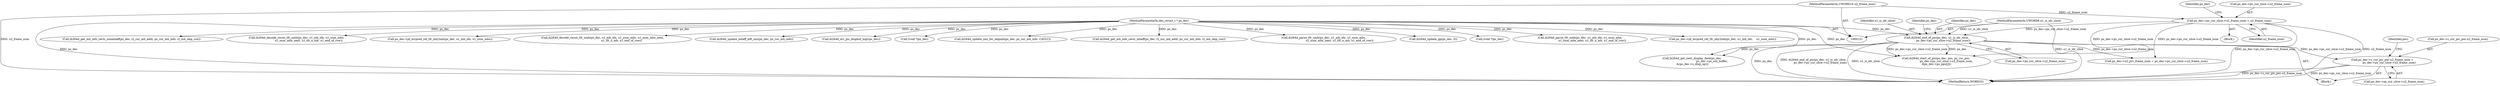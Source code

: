 digraph "0_Android_9a00f562a612d56e7b2b989d168647db900ba6cf@pointer" {
"1000257" [label="(Call,ps_dec->s_cur_pic_poc.u2_frame_num =\n                ps_dec->ps_cur_slice->u2_frame_num)"];
"1000249" [label="(Call,ih264d_end_of_pic(ps_dec, u1_is_idr_slice,\n                ps_dec->ps_cur_slice->u2_frame_num))"];
"1000132" [label="(MethodParameterIn,dec_struct_t * ps_dec)"];
"1000134" [label="(MethodParameterIn,UWORD8 u1_is_idr_slice)"];
"1000236" [label="(Call,ps_dec->ps_cur_slice->u2_frame_num = u2_frame_num)"];
"1000135" [label="(MethodParameterIn,UWORD16 u2_frame_num)"];
"1001313" [label="(Call,ps_dec->pf_mvpred_ref_tfr_nby2mb(ps_dec, u1_mb_idx, u1_num_mbs))"];
"1000251" [label="(Identifier,u1_is_idr_slice)"];
"1000242" [label="(Identifier,u2_frame_num)"];
"1000273" [label="(Identifier,poc)"];
"1000249" [label="(Call,ih264d_end_of_pic(ps_dec, u1_is_idr_slice,\n                ps_dec->ps_cur_slice->u2_frame_num))"];
"1000237" [label="(Call,ps_dec->ps_cur_slice->u2_frame_num)"];
"1001351" [label="(Call,ih264d_decode_recon_tfr_nmb(ps_dec, u1_mb_idx, u1_num_mbs, u1_num_mbs_next,\n                                            u1_tfr_n_mb, u1_end_of_row))"];
"1001450" [label="(MethodReturn,WORD32)"];
"1000392" [label="(Call,ih264d_start_of_pic(ps_dec, poc, ps_cur_poc,\n                        ps_dec->ps_cur_slice->u2_frame_num,\n &ps_dec->ps_pps[j]))"];
"1001254" [label="(Call,ih264d_update_mbaff_left_nnz(ps_dec, ps_cur_mb_info))"];
"1000207" [label="(Call,ih264d_err_pic_dispbuf_mgr(ps_dec))"];
"1000924" [label="(Call,ps_dec->u2_prv_frame_num = ps_dec->ps_cur_slice->u2_frame_num)"];
"1000258" [label="(Call,ps_dec->s_cur_pic_poc.u2_frame_num)"];
"1000134" [label="(MethodParameterIn,UWORD8 u1_is_idr_slice)"];
"1000431" [label="(Call,ih264d_get_next_display_field(ps_dec,\n                                              ps_dec->ps_out_buffer,\n &(ps_dec->s_disp_op)))"];
"1000252" [label="(Call,ps_dec->ps_cur_slice->u2_frame_num)"];
"1000486" [label="(Call,(void *)ps_dec)"];
"1000248" [label="(Block,)"];
"1000235" [label="(Block,)"];
"1000260" [label="(Identifier,ps_dec)"];
"1000135" [label="(MethodParameterIn,UWORD16 u2_frame_num)"];
"1001226" [label="(Call,ih264d_update_nnz_for_skipmb(ps_dec, ps_cur_mb_info, CAVLC))"];
"1001155" [label="(Call,ih264d_get_mb_info_cavlc_mbaff(ps_dec, i2_cur_mb_addr, ps_cur_mb_info, i2_mb_skip_run))"];
"1000246" [label="(Identifier,ps_dec)"];
"1000236" [label="(Call,ps_dec->ps_cur_slice->u2_frame_num = u2_frame_num)"];
"1001337" [label="(Call,ih264d_parse_tfr_nmb(ps_dec, u1_mb_idx, u1_num_mbs,\n                                     u1_num_mbs_next, u1_tfr_n_mb, u1_end_of_row))"];
"1001057" [label="(Call,ih264d_update_qp(ps_dec, 0))"];
"1000263" [label="(Call,ps_dec->ps_cur_slice->u2_frame_num)"];
"1000530" [label="(Call,(void *)ps_dec)"];
"1000730" [label="(Call,ih264d_parse_tfr_nmb(ps_dec, u1_mb_idx, u1_num_mbs,\n                            u1_num_mbs_next, u1_tfr_n_mb, u1_end_of_row))"];
"1000132" [label="(MethodParameterIn,dec_struct_t * ps_dec)"];
"1000683" [label="(Call,ps_dec->pf_mvpred_ref_tfr_nby2mb(ps_dec, u1_mb_idx,    u1_num_mbs))"];
"1001161" [label="(Call,ih264d_get_mb_info_cavlc_nonmbaff(ps_dec, i2_cur_mb_addr, ps_cur_mb_info, i2_mb_skip_run))"];
"1000257" [label="(Call,ps_dec->s_cur_pic_poc.u2_frame_num =\n                ps_dec->ps_cur_slice->u2_frame_num)"];
"1000744" [label="(Call,ih264d_decode_recon_tfr_nmb(ps_dec, u1_mb_idx, u1_num_mbs,\n                            u1_num_mbs_next, u1_tfr_n_mb, u1_end_of_row))"];
"1000250" [label="(Identifier,ps_dec)"];
"1000257" -> "1000248"  [label="AST: "];
"1000257" -> "1000263"  [label="CFG: "];
"1000258" -> "1000257"  [label="AST: "];
"1000263" -> "1000257"  [label="AST: "];
"1000273" -> "1000257"  [label="CFG: "];
"1000257" -> "1001450"  [label="DDG: ps_dec->ps_cur_slice->u2_frame_num"];
"1000257" -> "1001450"  [label="DDG: ps_dec->s_cur_pic_poc.u2_frame_num"];
"1000249" -> "1000257"  [label="DDG: ps_dec->ps_cur_slice->u2_frame_num"];
"1000249" -> "1000248"  [label="AST: "];
"1000249" -> "1000252"  [label="CFG: "];
"1000250" -> "1000249"  [label="AST: "];
"1000251" -> "1000249"  [label="AST: "];
"1000252" -> "1000249"  [label="AST: "];
"1000260" -> "1000249"  [label="CFG: "];
"1000249" -> "1001450"  [label="DDG: u1_is_idr_slice"];
"1000249" -> "1001450"  [label="DDG: ps_dec"];
"1000249" -> "1001450"  [label="DDG: ih264d_end_of_pic(ps_dec, u1_is_idr_slice,\n                ps_dec->ps_cur_slice->u2_frame_num)"];
"1000132" -> "1000249"  [label="DDG: ps_dec"];
"1000134" -> "1000249"  [label="DDG: u1_is_idr_slice"];
"1000236" -> "1000249"  [label="DDG: ps_dec->ps_cur_slice->u2_frame_num"];
"1000249" -> "1000392"  [label="DDG: ps_dec"];
"1000249" -> "1000392"  [label="DDG: ps_dec->ps_cur_slice->u2_frame_num"];
"1000249" -> "1000431"  [label="DDG: ps_dec"];
"1000249" -> "1000924"  [label="DDG: ps_dec->ps_cur_slice->u2_frame_num"];
"1000132" -> "1000131"  [label="AST: "];
"1000132" -> "1001450"  [label="DDG: ps_dec"];
"1000132" -> "1000207"  [label="DDG: ps_dec"];
"1000132" -> "1000392"  [label="DDG: ps_dec"];
"1000132" -> "1000431"  [label="DDG: ps_dec"];
"1000132" -> "1000486"  [label="DDG: ps_dec"];
"1000132" -> "1000530"  [label="DDG: ps_dec"];
"1000132" -> "1000683"  [label="DDG: ps_dec"];
"1000132" -> "1000730"  [label="DDG: ps_dec"];
"1000132" -> "1000744"  [label="DDG: ps_dec"];
"1000132" -> "1001057"  [label="DDG: ps_dec"];
"1000132" -> "1001155"  [label="DDG: ps_dec"];
"1000132" -> "1001161"  [label="DDG: ps_dec"];
"1000132" -> "1001226"  [label="DDG: ps_dec"];
"1000132" -> "1001254"  [label="DDG: ps_dec"];
"1000132" -> "1001313"  [label="DDG: ps_dec"];
"1000132" -> "1001337"  [label="DDG: ps_dec"];
"1000132" -> "1001351"  [label="DDG: ps_dec"];
"1000134" -> "1000131"  [label="AST: "];
"1000134" -> "1001450"  [label="DDG: u1_is_idr_slice"];
"1000236" -> "1000235"  [label="AST: "];
"1000236" -> "1000242"  [label="CFG: "];
"1000237" -> "1000236"  [label="AST: "];
"1000242" -> "1000236"  [label="AST: "];
"1000246" -> "1000236"  [label="CFG: "];
"1000236" -> "1001450"  [label="DDG: ps_dec->ps_cur_slice->u2_frame_num"];
"1000236" -> "1001450"  [label="DDG: u2_frame_num"];
"1000135" -> "1000236"  [label="DDG: u2_frame_num"];
"1000236" -> "1000392"  [label="DDG: ps_dec->ps_cur_slice->u2_frame_num"];
"1000236" -> "1000924"  [label="DDG: ps_dec->ps_cur_slice->u2_frame_num"];
"1000135" -> "1000131"  [label="AST: "];
"1000135" -> "1001450"  [label="DDG: u2_frame_num"];
}
